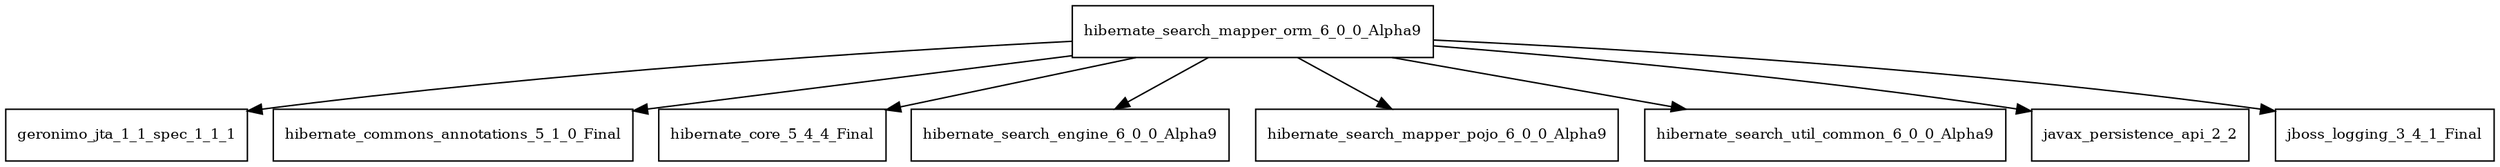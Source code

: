 digraph hibernate_search_mapper_orm_6_0_0_Alpha9_dependencies {
  node [shape = box, fontsize=10.0];
  hibernate_search_mapper_orm_6_0_0_Alpha9 -> geronimo_jta_1_1_spec_1_1_1;
  hibernate_search_mapper_orm_6_0_0_Alpha9 -> hibernate_commons_annotations_5_1_0_Final;
  hibernate_search_mapper_orm_6_0_0_Alpha9 -> hibernate_core_5_4_4_Final;
  hibernate_search_mapper_orm_6_0_0_Alpha9 -> hibernate_search_engine_6_0_0_Alpha9;
  hibernate_search_mapper_orm_6_0_0_Alpha9 -> hibernate_search_mapper_pojo_6_0_0_Alpha9;
  hibernate_search_mapper_orm_6_0_0_Alpha9 -> hibernate_search_util_common_6_0_0_Alpha9;
  hibernate_search_mapper_orm_6_0_0_Alpha9 -> javax_persistence_api_2_2;
  hibernate_search_mapper_orm_6_0_0_Alpha9 -> jboss_logging_3_4_1_Final;
}
